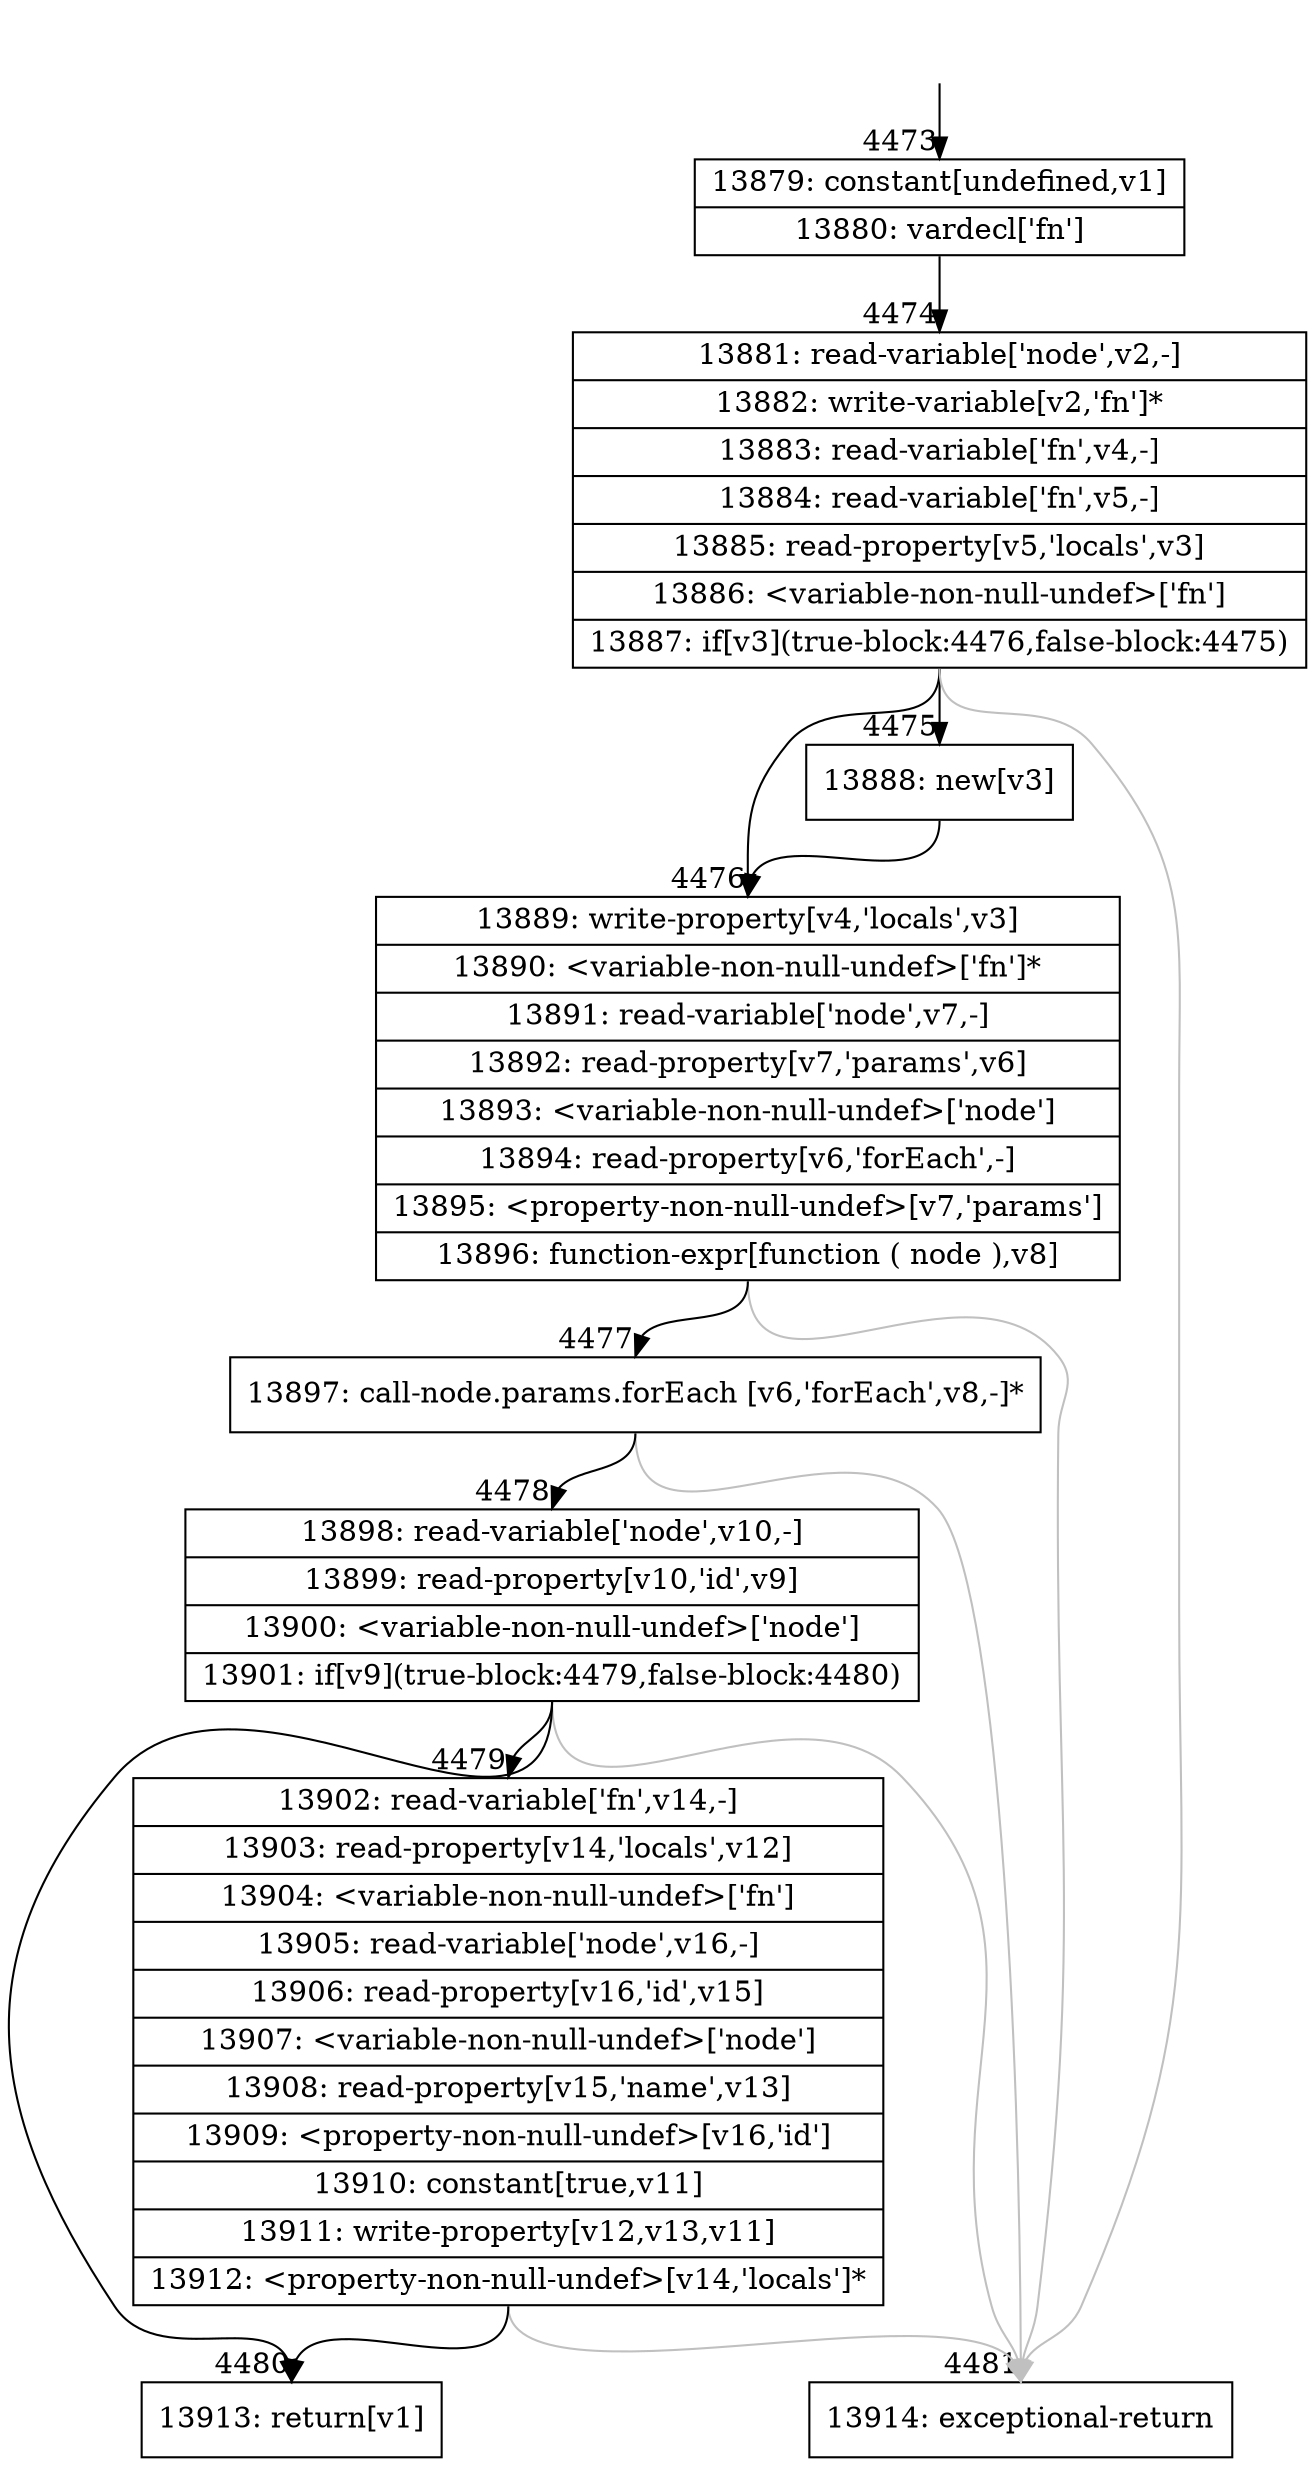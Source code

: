 digraph {
rankdir="TD"
BB_entry270[shape=none,label=""];
BB_entry270 -> BB4473 [tailport=s, headport=n, headlabel="    4473"]
BB4473 [shape=record label="{13879: constant[undefined,v1]|13880: vardecl['fn']}" ] 
BB4473 -> BB4474 [tailport=s, headport=n, headlabel="      4474"]
BB4474 [shape=record label="{13881: read-variable['node',v2,-]|13882: write-variable[v2,'fn']*|13883: read-variable['fn',v4,-]|13884: read-variable['fn',v5,-]|13885: read-property[v5,'locals',v3]|13886: \<variable-non-null-undef\>['fn']|13887: if[v3](true-block:4476,false-block:4475)}" ] 
BB4474 -> BB4476 [tailport=s, headport=n, headlabel="      4476"]
BB4474 -> BB4475 [tailport=s, headport=n, headlabel="      4475"]
BB4474 -> BB4481 [tailport=s, headport=n, color=gray, headlabel="      4481"]
BB4475 [shape=record label="{13888: new[v3]}" ] 
BB4475 -> BB4476 [tailport=s, headport=n]
BB4476 [shape=record label="{13889: write-property[v4,'locals',v3]|13890: \<variable-non-null-undef\>['fn']*|13891: read-variable['node',v7,-]|13892: read-property[v7,'params',v6]|13893: \<variable-non-null-undef\>['node']|13894: read-property[v6,'forEach',-]|13895: \<property-non-null-undef\>[v7,'params']|13896: function-expr[function ( node ),v8]}" ] 
BB4476 -> BB4477 [tailport=s, headport=n, headlabel="      4477"]
BB4476 -> BB4481 [tailport=s, headport=n, color=gray]
BB4477 [shape=record label="{13897: call-node.params.forEach [v6,'forEach',v8,-]*}" ] 
BB4477 -> BB4478 [tailport=s, headport=n, headlabel="      4478"]
BB4477 -> BB4481 [tailport=s, headport=n, color=gray]
BB4478 [shape=record label="{13898: read-variable['node',v10,-]|13899: read-property[v10,'id',v9]|13900: \<variable-non-null-undef\>['node']|13901: if[v9](true-block:4479,false-block:4480)}" ] 
BB4478 -> BB4479 [tailport=s, headport=n, headlabel="      4479"]
BB4478 -> BB4480 [tailport=s, headport=n, headlabel="      4480"]
BB4478 -> BB4481 [tailport=s, headport=n, color=gray]
BB4479 [shape=record label="{13902: read-variable['fn',v14,-]|13903: read-property[v14,'locals',v12]|13904: \<variable-non-null-undef\>['fn']|13905: read-variable['node',v16,-]|13906: read-property[v16,'id',v15]|13907: \<variable-non-null-undef\>['node']|13908: read-property[v15,'name',v13]|13909: \<property-non-null-undef\>[v16,'id']|13910: constant[true,v11]|13911: write-property[v12,v13,v11]|13912: \<property-non-null-undef\>[v14,'locals']*}" ] 
BB4479 -> BB4480 [tailport=s, headport=n]
BB4479 -> BB4481 [tailport=s, headport=n, color=gray]
BB4480 [shape=record label="{13913: return[v1]}" ] 
BB4481 [shape=record label="{13914: exceptional-return}" ] 
//#$~ 4487
}
